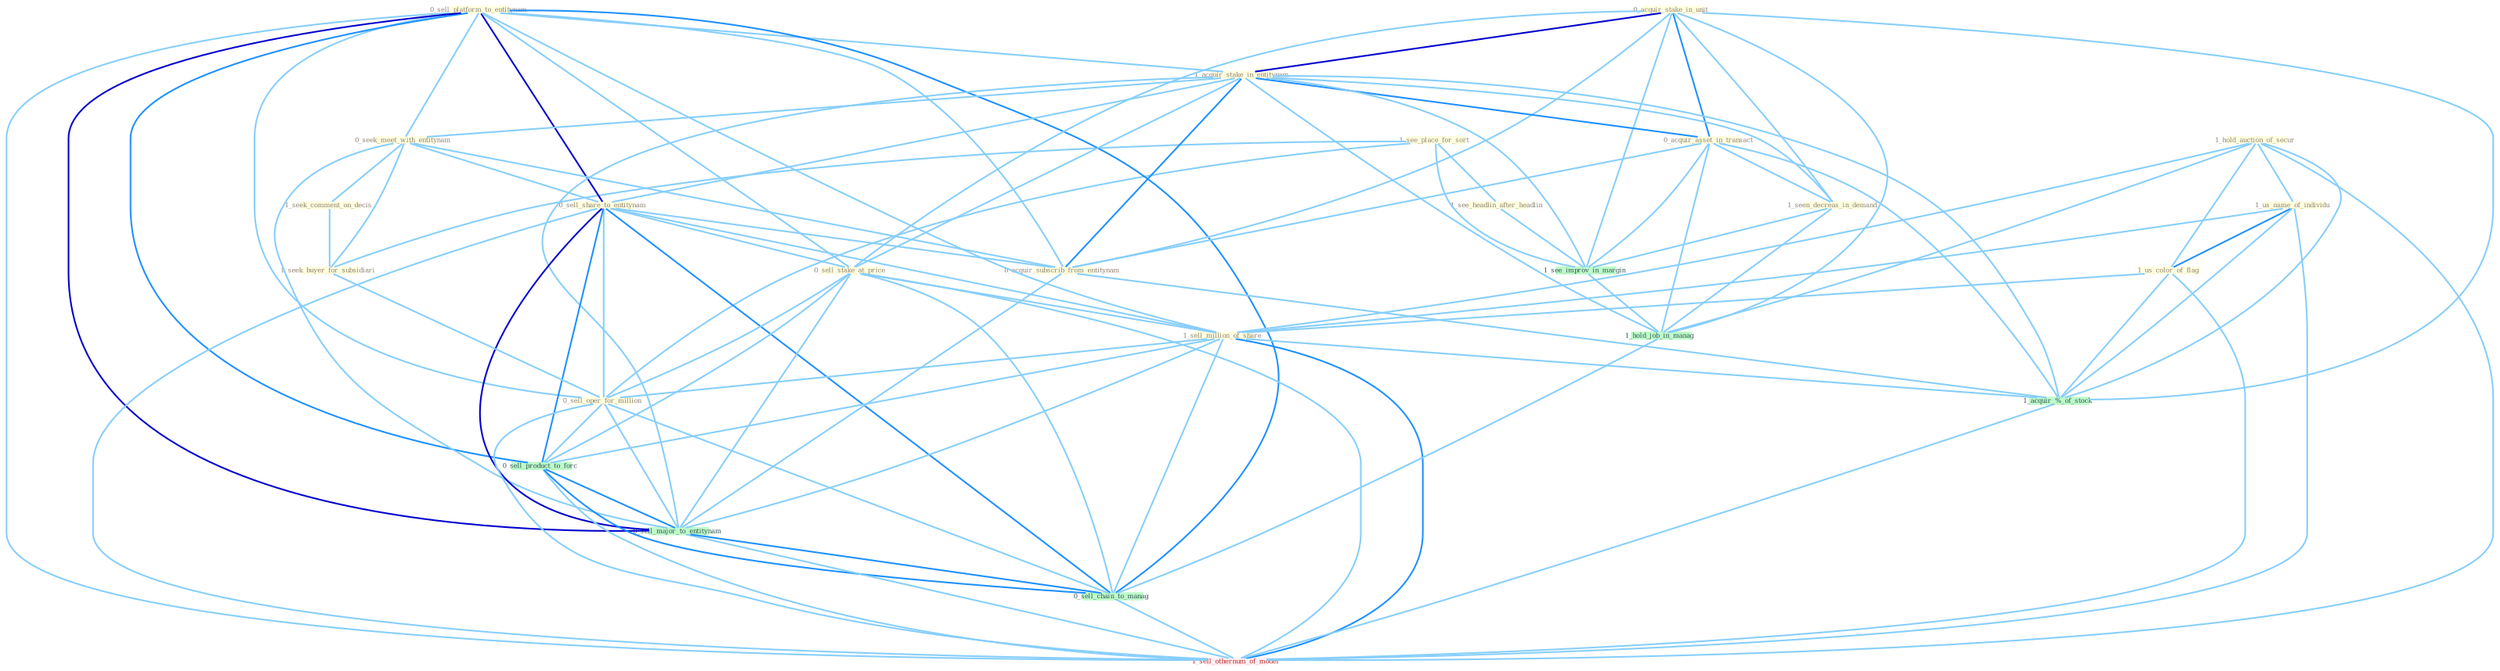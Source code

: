 Graph G{ 
    node
    [shape=polygon,style=filled,width=.5,height=.06,color="#BDFCC9",fixedsize=true,fontsize=4,
    fontcolor="#2f4f4f"];
    {node
    [color="#ffffe0", fontcolor="#8b7d6b"] "1_see_place_for_sort " "0_sell_platform_to_entitynam " "0_acquir_stake_in_unit " "1_acquir_stake_in_entitynam " "0_seek_meet_with_entitynam " "1_see_headlin_after_headlin " "0_acquir_asset_in_transact " "1_hold_auction_of_secur " "1_us_name_of_individu " "0_sell_share_to_entitynam " "1_us_color_of_flag " "1_seen_decreas_in_demand " "0_sell_stake_at_price " "1_seek_comment_on_decis " "0_acquir_subscrib_from_entitynam " "1_sell_million_of_share " "1_seek_buyer_for_subsidiari " "0_sell_oper_for_million "}
{node [color="#fff0f5", fontcolor="#b22222"] "1_sell_othernum_of_model "}
edge [color="#B0E2FF"];

	"1_see_place_for_sort " -- "1_see_headlin_after_headlin " [w="1", color="#87cefa" ];
	"1_see_place_for_sort " -- "1_seek_buyer_for_subsidiari " [w="1", color="#87cefa" ];
	"1_see_place_for_sort " -- "0_sell_oper_for_million " [w="1", color="#87cefa" ];
	"1_see_place_for_sort " -- "1_see_improv_in_margin " [w="1", color="#87cefa" ];
	"0_sell_platform_to_entitynam " -- "1_acquir_stake_in_entitynam " [w="1", color="#87cefa" ];
	"0_sell_platform_to_entitynam " -- "0_seek_meet_with_entitynam " [w="1", color="#87cefa" ];
	"0_sell_platform_to_entitynam " -- "0_sell_share_to_entitynam " [w="3", color="#0000cd" , len=0.6];
	"0_sell_platform_to_entitynam " -- "0_sell_stake_at_price " [w="1", color="#87cefa" ];
	"0_sell_platform_to_entitynam " -- "0_acquir_subscrib_from_entitynam " [w="1", color="#87cefa" ];
	"0_sell_platform_to_entitynam " -- "1_sell_million_of_share " [w="1", color="#87cefa" ];
	"0_sell_platform_to_entitynam " -- "0_sell_oper_for_million " [w="1", color="#87cefa" ];
	"0_sell_platform_to_entitynam " -- "0_sell_product_to_forc " [w="2", color="#1e90ff" , len=0.8];
	"0_sell_platform_to_entitynam " -- "0_sell_major_to_entitynam " [w="3", color="#0000cd" , len=0.6];
	"0_sell_platform_to_entitynam " -- "0_sell_chain_to_manag " [w="2", color="#1e90ff" , len=0.8];
	"0_sell_platform_to_entitynam " -- "1_sell_othernum_of_model " [w="1", color="#87cefa" ];
	"0_acquir_stake_in_unit " -- "1_acquir_stake_in_entitynam " [w="3", color="#0000cd" , len=0.6];
	"0_acquir_stake_in_unit " -- "0_acquir_asset_in_transact " [w="2", color="#1e90ff" , len=0.8];
	"0_acquir_stake_in_unit " -- "1_seen_decreas_in_demand " [w="1", color="#87cefa" ];
	"0_acquir_stake_in_unit " -- "0_sell_stake_at_price " [w="1", color="#87cefa" ];
	"0_acquir_stake_in_unit " -- "0_acquir_subscrib_from_entitynam " [w="1", color="#87cefa" ];
	"0_acquir_stake_in_unit " -- "1_see_improv_in_margin " [w="1", color="#87cefa" ];
	"0_acquir_stake_in_unit " -- "1_acquir_%_of_stock " [w="1", color="#87cefa" ];
	"0_acquir_stake_in_unit " -- "1_hold_job_in_manag " [w="1", color="#87cefa" ];
	"1_acquir_stake_in_entitynam " -- "0_seek_meet_with_entitynam " [w="1", color="#87cefa" ];
	"1_acquir_stake_in_entitynam " -- "0_acquir_asset_in_transact " [w="2", color="#1e90ff" , len=0.8];
	"1_acquir_stake_in_entitynam " -- "0_sell_share_to_entitynam " [w="1", color="#87cefa" ];
	"1_acquir_stake_in_entitynam " -- "1_seen_decreas_in_demand " [w="1", color="#87cefa" ];
	"1_acquir_stake_in_entitynam " -- "0_sell_stake_at_price " [w="1", color="#87cefa" ];
	"1_acquir_stake_in_entitynam " -- "0_acquir_subscrib_from_entitynam " [w="2", color="#1e90ff" , len=0.8];
	"1_acquir_stake_in_entitynam " -- "1_see_improv_in_margin " [w="1", color="#87cefa" ];
	"1_acquir_stake_in_entitynam " -- "1_acquir_%_of_stock " [w="1", color="#87cefa" ];
	"1_acquir_stake_in_entitynam " -- "1_hold_job_in_manag " [w="1", color="#87cefa" ];
	"1_acquir_stake_in_entitynam " -- "0_sell_major_to_entitynam " [w="1", color="#87cefa" ];
	"0_seek_meet_with_entitynam " -- "0_sell_share_to_entitynam " [w="1", color="#87cefa" ];
	"0_seek_meet_with_entitynam " -- "1_seek_comment_on_decis " [w="1", color="#87cefa" ];
	"0_seek_meet_with_entitynam " -- "0_acquir_subscrib_from_entitynam " [w="1", color="#87cefa" ];
	"0_seek_meet_with_entitynam " -- "1_seek_buyer_for_subsidiari " [w="1", color="#87cefa" ];
	"0_seek_meet_with_entitynam " -- "0_sell_major_to_entitynam " [w="1", color="#87cefa" ];
	"1_see_headlin_after_headlin " -- "1_see_improv_in_margin " [w="1", color="#87cefa" ];
	"0_acquir_asset_in_transact " -- "1_seen_decreas_in_demand " [w="1", color="#87cefa" ];
	"0_acquir_asset_in_transact " -- "0_acquir_subscrib_from_entitynam " [w="1", color="#87cefa" ];
	"0_acquir_asset_in_transact " -- "1_see_improv_in_margin " [w="1", color="#87cefa" ];
	"0_acquir_asset_in_transact " -- "1_acquir_%_of_stock " [w="1", color="#87cefa" ];
	"0_acquir_asset_in_transact " -- "1_hold_job_in_manag " [w="1", color="#87cefa" ];
	"1_hold_auction_of_secur " -- "1_us_name_of_individu " [w="1", color="#87cefa" ];
	"1_hold_auction_of_secur " -- "1_us_color_of_flag " [w="1", color="#87cefa" ];
	"1_hold_auction_of_secur " -- "1_sell_million_of_share " [w="1", color="#87cefa" ];
	"1_hold_auction_of_secur " -- "1_acquir_%_of_stock " [w="1", color="#87cefa" ];
	"1_hold_auction_of_secur " -- "1_hold_job_in_manag " [w="1", color="#87cefa" ];
	"1_hold_auction_of_secur " -- "1_sell_othernum_of_model " [w="1", color="#87cefa" ];
	"1_us_name_of_individu " -- "1_us_color_of_flag " [w="2", color="#1e90ff" , len=0.8];
	"1_us_name_of_individu " -- "1_sell_million_of_share " [w="1", color="#87cefa" ];
	"1_us_name_of_individu " -- "1_acquir_%_of_stock " [w="1", color="#87cefa" ];
	"1_us_name_of_individu " -- "1_sell_othernum_of_model " [w="1", color="#87cefa" ];
	"0_sell_share_to_entitynam " -- "0_sell_stake_at_price " [w="1", color="#87cefa" ];
	"0_sell_share_to_entitynam " -- "0_acquir_subscrib_from_entitynam " [w="1", color="#87cefa" ];
	"0_sell_share_to_entitynam " -- "1_sell_million_of_share " [w="1", color="#87cefa" ];
	"0_sell_share_to_entitynam " -- "0_sell_oper_for_million " [w="1", color="#87cefa" ];
	"0_sell_share_to_entitynam " -- "0_sell_product_to_forc " [w="2", color="#1e90ff" , len=0.8];
	"0_sell_share_to_entitynam " -- "0_sell_major_to_entitynam " [w="3", color="#0000cd" , len=0.6];
	"0_sell_share_to_entitynam " -- "0_sell_chain_to_manag " [w="2", color="#1e90ff" , len=0.8];
	"0_sell_share_to_entitynam " -- "1_sell_othernum_of_model " [w="1", color="#87cefa" ];
	"1_us_color_of_flag " -- "1_sell_million_of_share " [w="1", color="#87cefa" ];
	"1_us_color_of_flag " -- "1_acquir_%_of_stock " [w="1", color="#87cefa" ];
	"1_us_color_of_flag " -- "1_sell_othernum_of_model " [w="1", color="#87cefa" ];
	"1_seen_decreas_in_demand " -- "1_see_improv_in_margin " [w="1", color="#87cefa" ];
	"1_seen_decreas_in_demand " -- "1_hold_job_in_manag " [w="1", color="#87cefa" ];
	"0_sell_stake_at_price " -- "1_sell_million_of_share " [w="1", color="#87cefa" ];
	"0_sell_stake_at_price " -- "0_sell_oper_for_million " [w="1", color="#87cefa" ];
	"0_sell_stake_at_price " -- "0_sell_product_to_forc " [w="1", color="#87cefa" ];
	"0_sell_stake_at_price " -- "0_sell_major_to_entitynam " [w="1", color="#87cefa" ];
	"0_sell_stake_at_price " -- "0_sell_chain_to_manag " [w="1", color="#87cefa" ];
	"0_sell_stake_at_price " -- "1_sell_othernum_of_model " [w="1", color="#87cefa" ];
	"1_seek_comment_on_decis " -- "1_seek_buyer_for_subsidiari " [w="1", color="#87cefa" ];
	"0_acquir_subscrib_from_entitynam " -- "1_acquir_%_of_stock " [w="1", color="#87cefa" ];
	"0_acquir_subscrib_from_entitynam " -- "0_sell_major_to_entitynam " [w="1", color="#87cefa" ];
	"1_sell_million_of_share " -- "0_sell_oper_for_million " [w="1", color="#87cefa" ];
	"1_sell_million_of_share " -- "1_acquir_%_of_stock " [w="1", color="#87cefa" ];
	"1_sell_million_of_share " -- "0_sell_product_to_forc " [w="1", color="#87cefa" ];
	"1_sell_million_of_share " -- "0_sell_major_to_entitynam " [w="1", color="#87cefa" ];
	"1_sell_million_of_share " -- "0_sell_chain_to_manag " [w="1", color="#87cefa" ];
	"1_sell_million_of_share " -- "1_sell_othernum_of_model " [w="2", color="#1e90ff" , len=0.8];
	"1_seek_buyer_for_subsidiari " -- "0_sell_oper_for_million " [w="1", color="#87cefa" ];
	"0_sell_oper_for_million " -- "0_sell_product_to_forc " [w="1", color="#87cefa" ];
	"0_sell_oper_for_million " -- "0_sell_major_to_entitynam " [w="1", color="#87cefa" ];
	"0_sell_oper_for_million " -- "0_sell_chain_to_manag " [w="1", color="#87cefa" ];
	"0_sell_oper_for_million " -- "1_sell_othernum_of_model " [w="1", color="#87cefa" ];
	"1_see_improv_in_margin " -- "1_hold_job_in_manag " [w="1", color="#87cefa" ];
	"1_acquir_%_of_stock " -- "1_sell_othernum_of_model " [w="1", color="#87cefa" ];
	"1_hold_job_in_manag " -- "0_sell_chain_to_manag " [w="1", color="#87cefa" ];
	"0_sell_product_to_forc " -- "0_sell_major_to_entitynam " [w="2", color="#1e90ff" , len=0.8];
	"0_sell_product_to_forc " -- "0_sell_chain_to_manag " [w="2", color="#1e90ff" , len=0.8];
	"0_sell_product_to_forc " -- "1_sell_othernum_of_model " [w="1", color="#87cefa" ];
	"0_sell_major_to_entitynam " -- "0_sell_chain_to_manag " [w="2", color="#1e90ff" , len=0.8];
	"0_sell_major_to_entitynam " -- "1_sell_othernum_of_model " [w="1", color="#87cefa" ];
	"0_sell_chain_to_manag " -- "1_sell_othernum_of_model " [w="1", color="#87cefa" ];
}